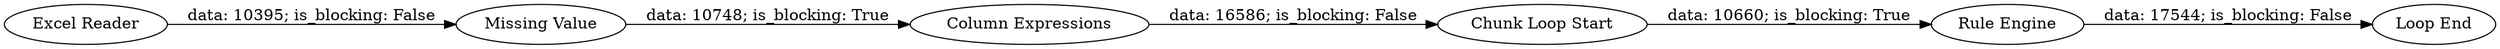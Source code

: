 digraph {
	"7618910106887200472_3" [label="Column Expressions"]
	"7618910106887200472_1788" [label="Chunk Loop Start"]
	"7618910106887200472_1787" [label="Rule Engine"]
	"7618910106887200472_1790" [label="Excel Reader"]
	"7618910106887200472_1789" [label="Loop End"]
	"7618910106887200472_2" [label="Missing Value"]
	"7618910106887200472_1787" -> "7618910106887200472_1789" [label="data: 17544; is_blocking: False"]
	"7618910106887200472_1788" -> "7618910106887200472_1787" [label="data: 10660; is_blocking: True"]
	"7618910106887200472_3" -> "7618910106887200472_1788" [label="data: 16586; is_blocking: False"]
	"7618910106887200472_1790" -> "7618910106887200472_2" [label="data: 10395; is_blocking: False"]
	"7618910106887200472_2" -> "7618910106887200472_3" [label="data: 10748; is_blocking: True"]
	rankdir=LR
}
